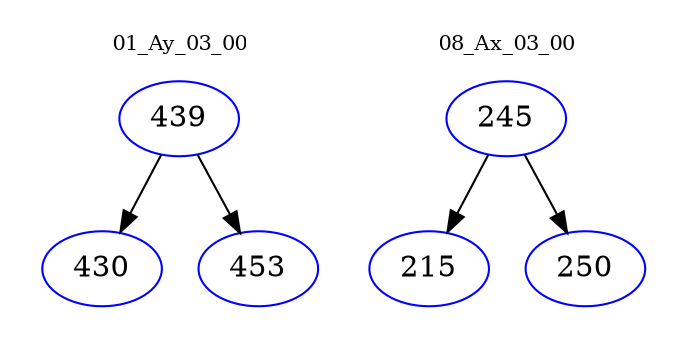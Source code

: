digraph{
subgraph cluster_0 {
color = white
label = "01_Ay_03_00";
fontsize=10;
T0_439 [label="439", color="blue"]
T0_439 -> T0_430 [color="black"]
T0_430 [label="430", color="blue"]
T0_439 -> T0_453 [color="black"]
T0_453 [label="453", color="blue"]
}
subgraph cluster_1 {
color = white
label = "08_Ax_03_00";
fontsize=10;
T1_245 [label="245", color="blue"]
T1_245 -> T1_215 [color="black"]
T1_215 [label="215", color="blue"]
T1_245 -> T1_250 [color="black"]
T1_250 [label="250", color="blue"]
}
}
